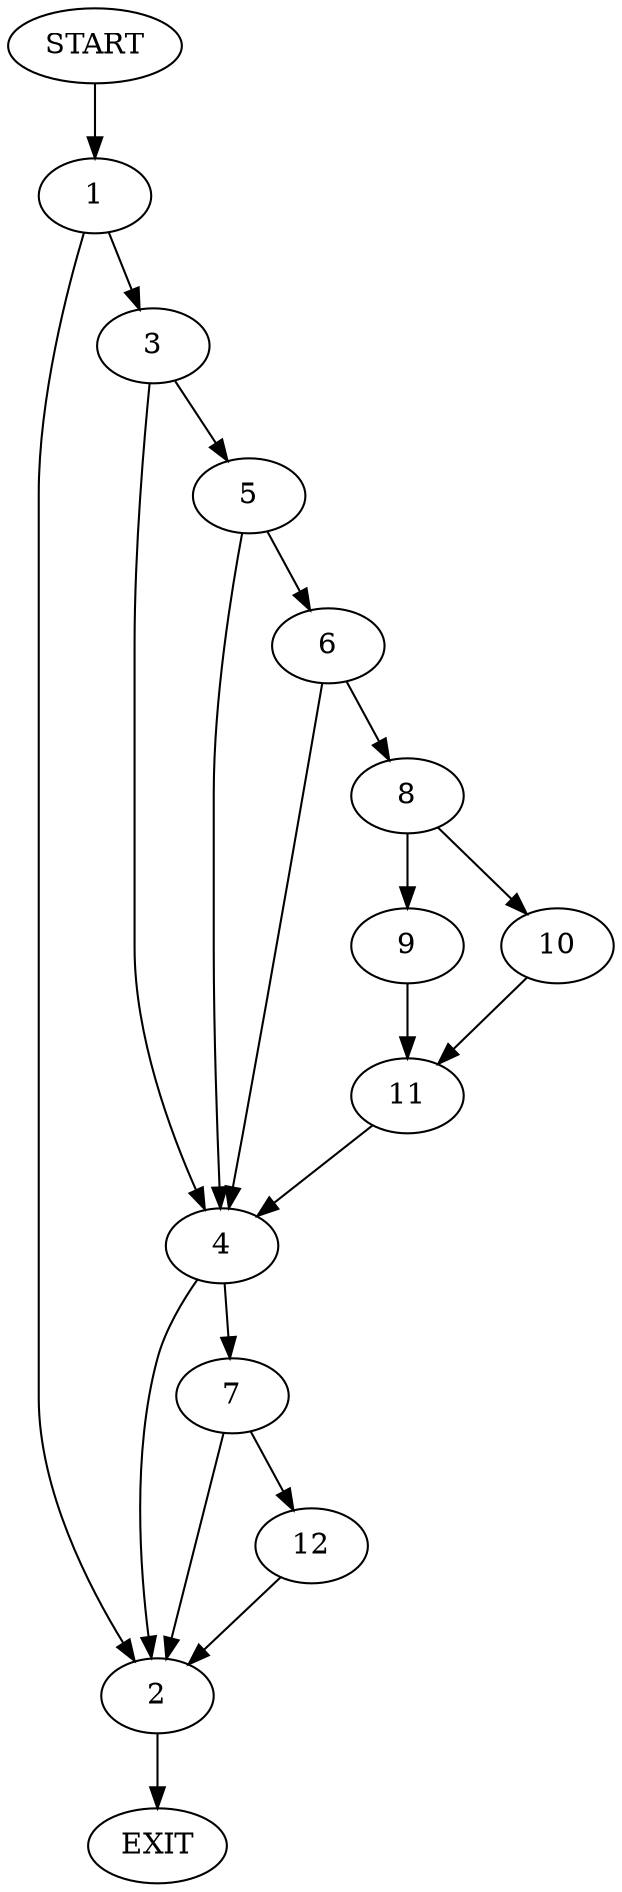 digraph {
0 [label="START"]
13 [label="EXIT"]
0 -> 1
1 -> 2
1 -> 3
3 -> 4
3 -> 5
2 -> 13
5 -> 4
5 -> 6
4 -> 2
4 -> 7
6 -> 8
6 -> 4
8 -> 9
8 -> 10
10 -> 11
9 -> 11
11 -> 4
7 -> 2
7 -> 12
12 -> 2
}
